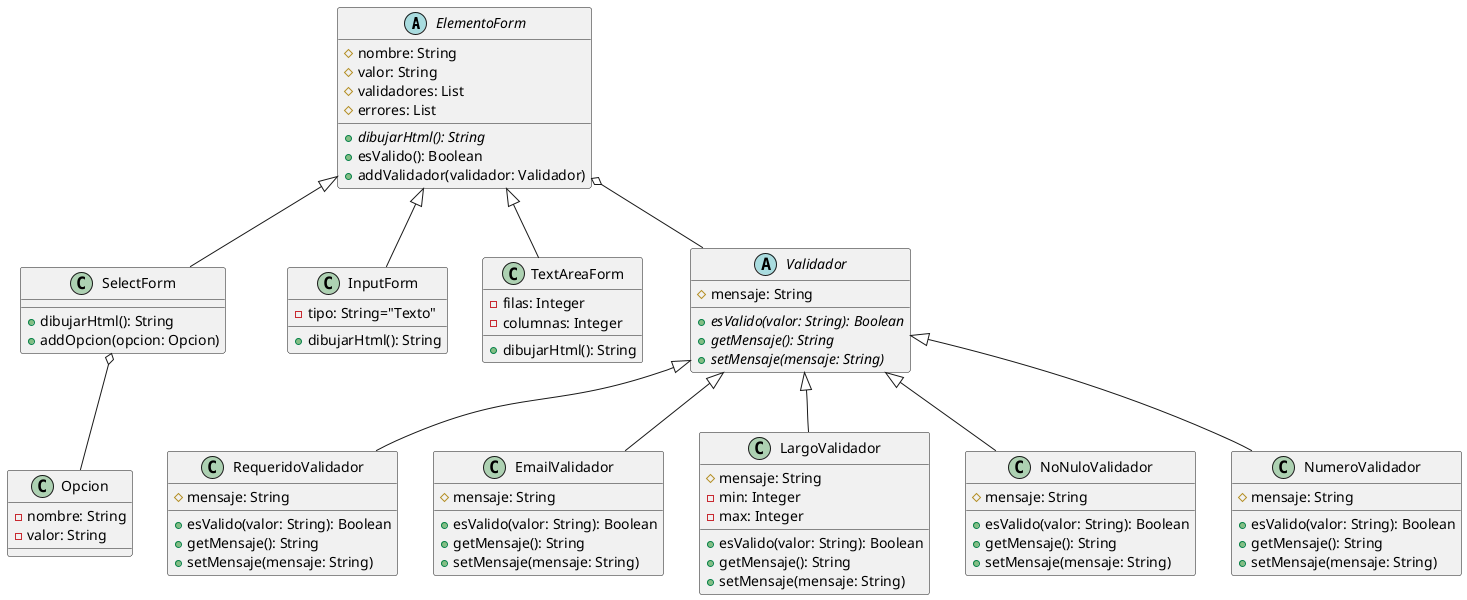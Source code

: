 @startuml

'RELACIONES
ElementoForm <|-- SelectForm
ElementoForm <|-- InputForm
ElementoForm <|-- TextAreaForm
SelectForm o-- Opcion
ElementoForm o-- Validador
Validador <|-- RequeridoValidador
Validador <|-- EmailValidador
Validador <|-- LargoValidador
Validador <|-- NoNuloValidador
Validador <|-- NumeroValidador

' CLASES

abstract class ElementoForm{
#nombre: String
#valor: String
#validadores: List
#errores: List
+{abstract}dibujarHtml(): String
+esValido(): Boolean
+addValidador(validador: Validador)
}

class SelectForm{
+dibujarHtml(): String
+addOpcion(opcion: Opcion)
}

class InputForm{
-tipo: String="Texto"
+dibujarHtml(): String
}

class TextAreaForm{
-filas: Integer
-columnas: Integer
+dibujarHtml(): String
}


class Opcion{
-nombre: String
-valor: String
}

abstract class Validador{
#mensaje: String
+{abstract}esValido(valor: String): Boolean
+{abstract}getMensaje(): String
+{abstract}setMensaje(mensaje: String)
}

class LargoValidador{
#mensaje: String
-min: Integer
-max: Integer
+esValido(valor: String): Boolean
+getMensaje(): String
+setMensaje(mensaje: String)
}

class EmailValidador{
#mensaje: String
+esValido(valor: String): Boolean
+getMensaje(): String
+setMensaje(mensaje: String)
}

class NoNuloValidador{
#mensaje: String
+esValido(valor: String): Boolean
+getMensaje(): String
+setMensaje(mensaje: String)
}

class NumeroValidador{
#mensaje: String
+esValido(valor: String): Boolean
+getMensaje(): String
+setMensaje(mensaje: String)
}

class RequeridoValidador{
#mensaje: String
+esValido(valor: String): Boolean
+getMensaje(): String
+setMensaje(mensaje: String)
}

@enduml